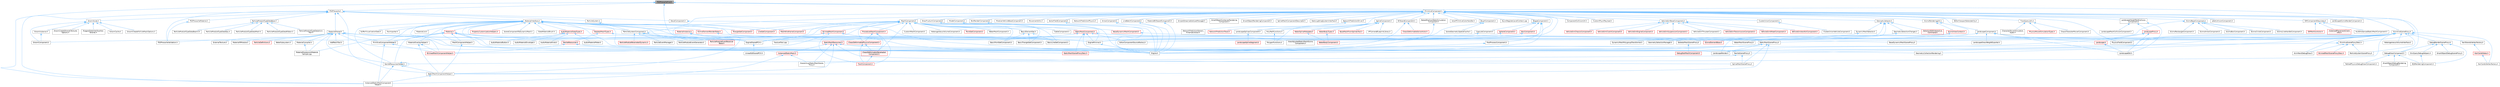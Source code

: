 digraph "PSOPrecacheFwd.h"
{
 // INTERACTIVE_SVG=YES
 // LATEX_PDF_SIZE
  bgcolor="transparent";
  edge [fontname=Helvetica,fontsize=10,labelfontname=Helvetica,labelfontsize=10];
  node [fontname=Helvetica,fontsize=10,shape=box,height=0.2,width=0.4];
  Node1 [id="Node000001",label="PSOPrecacheFwd.h",height=0.2,width=0.4,color="gray40", fillcolor="grey60", style="filled", fontcolor="black",tooltip=" "];
  Node1 -> Node2 [id="edge1_Node000001_Node000002",dir="back",color="steelblue1",style="solid",tooltip=" "];
  Node2 [id="Node000002",label="InstancedStaticMeshComponent\lHelper.h",height=0.2,width=0.4,color="grey40", fillcolor="white", style="filled",URL="$dc/dc7/InstancedStaticMeshComponentHelper_8h.html",tooltip=" "];
  Node1 -> Node3 [id="edge2_Node000001_Node000003",dir="back",color="steelblue1",style="solid",tooltip=" "];
  Node3 [id="Node000003",label="PSOPrecache.h",height=0.2,width=0.4,color="grey40", fillcolor="white", style="filled",URL="$d5/d11/PSOPrecache_8h.html",tooltip=" "];
  Node3 -> Node4 [id="edge3_Node000003_Node000004",dir="back",color="steelblue1",style="solid",tooltip=" "];
  Node4 [id="Node000004",label="DecalComponent.h",height=0.2,width=0.4,color="grey40", fillcolor="white", style="filled",URL="$dc/d4d/DecalComponent_8h.html",tooltip=" "];
  Node4 -> Node5 [id="edge4_Node000004_Node000005",dir="back",color="steelblue1",style="solid",tooltip=" "];
  Node5 [id="Node000005",label="Engine.h",height=0.2,width=0.4,color="grey40", fillcolor="white", style="filled",URL="$d1/d34/Public_2Engine_8h.html",tooltip=" "];
  Node3 -> Node6 [id="edge5_Node000003_Node000006",dir="back",color="steelblue1",style="solid",tooltip=" "];
  Node6 [id="Node000006",label="GroomAsset.h",height=0.2,width=0.4,color="grey40", fillcolor="white", style="filled",URL="$d8/df1/GroomAsset_8h.html",tooltip=" "];
  Node6 -> Node7 [id="edge6_Node000006_Node000007",dir="back",color="steelblue1",style="solid",tooltip=" "];
  Node7 [id="Node000007",label="GroomCache.h",height=0.2,width=0.4,color="grey40", fillcolor="white", style="filled",URL="$d7/d6e/GroomCache_8h.html",tooltip=" "];
  Node6 -> Node8 [id="edge7_Node000006_Node000008",dir="back",color="steelblue1",style="solid",tooltip=" "];
  Node8 [id="Node000008",label="GroomComponent.h",height=0.2,width=0.4,color="grey40", fillcolor="white", style="filled",URL="$de/d2e/GroomComponent_8h.html",tooltip=" "];
  Node6 -> Node9 [id="edge8_Node000006_Node000009",dir="back",color="steelblue1",style="solid",tooltip=" "];
  Node9 [id="Node000009",label="GroomCreateFollicleMaskOptions.h",height=0.2,width=0.4,color="grey40", fillcolor="white", style="filled",URL="$d7/d8b/GroomCreateFollicleMaskOptions_8h.html",tooltip=" "];
  Node6 -> Node10 [id="edge9_Node000006_Node000010",dir="back",color="steelblue1",style="solid",tooltip=" "];
  Node10 [id="Node000010",label="GroomCreateStrandsTextures\lOptions.h",height=0.2,width=0.4,color="grey40", fillcolor="white", style="filled",URL="$da/dfc/GroomCreateStrandsTexturesOptions_8h.html",tooltip=" "];
  Node6 -> Node11 [id="edge10_Node000006_Node000011",dir="back",color="steelblue1",style="solid",tooltip=" "];
  Node11 [id="Node000011",label="GroomInstance.h",height=0.2,width=0.4,color="grey40", fillcolor="white", style="filled",URL="$dd/d47/GroomInstance_8h.html",tooltip=" "];
  Node11 -> Node8 [id="edge11_Node000011_Node000008",dir="back",color="steelblue1",style="solid",tooltip=" "];
  Node6 -> Node12 [id="edge12_Node000006_Node000012",dir="back",color="steelblue1",style="solid",tooltip=" "];
  Node12 [id="Node000012",label="NiagaraDataInterfaceHair\lStrands.h",height=0.2,width=0.4,color="grey40", fillcolor="white", style="filled",URL="$da/dd2/NiagaraDataInterfaceHairStrands_8h.html",tooltip=" "];
  Node3 -> Node2 [id="edge13_Node000003_Node000002",dir="back",color="steelblue1",style="solid",tooltip=" "];
  Node3 -> Node13 [id="edge14_Node000003_Node000013",dir="back",color="steelblue1",style="solid",tooltip=" "];
  Node13 [id="Node000013",label="MaterialInterface.h",height=0.2,width=0.4,color="grey40", fillcolor="white", style="filled",URL="$de/daa/MaterialInterface_8h.html",tooltip=" "];
  Node13 -> Node14 [id="edge15_Node000013_Node000014",dir="back",color="steelblue1",style="solid",tooltip=" "];
  Node14 [id="Node000014",label="AudioMaterialSlateTypes.h",height=0.2,width=0.4,color="red", fillcolor="#FFF0F0", style="filled",URL="$d3/d2d/AudioMaterialSlateTypes_8h.html",tooltip=" "];
  Node14 -> Node15 [id="edge16_Node000014_Node000015",dir="back",color="steelblue1",style="solid",tooltip=" "];
  Node15 [id="Node000015",label="AudioMaterialButton.h",height=0.2,width=0.4,color="grey40", fillcolor="white", style="filled",URL="$de/dca/AudioMaterialButton_8h.html",tooltip=" "];
  Node14 -> Node16 [id="edge17_Node000014_Node000016",dir="back",color="steelblue1",style="solid",tooltip=" "];
  Node16 [id="Node000016",label="AudioMaterialEnvelope.h",height=0.2,width=0.4,color="grey40", fillcolor="white", style="filled",URL="$d8/d42/AudioMaterialEnvelope_8h.html",tooltip=" "];
  Node14 -> Node17 [id="edge18_Node000014_Node000017",dir="back",color="steelblue1",style="solid",tooltip=" "];
  Node17 [id="Node000017",label="AudioMaterialKnob.h",height=0.2,width=0.4,color="grey40", fillcolor="white", style="filled",URL="$d1/d59/AudioMaterialKnob_8h.html",tooltip=" "];
  Node14 -> Node18 [id="edge19_Node000014_Node000018",dir="back",color="steelblue1",style="solid",tooltip=" "];
  Node18 [id="Node000018",label="AudioMaterialMeter.h",height=0.2,width=0.4,color="grey40", fillcolor="white", style="filled",URL="$d7/dc3/AudioMaterialMeter_8h.html",tooltip=" "];
  Node13 -> Node28 [id="edge20_Node000013_Node000028",dir="back",color="steelblue1",style="solid",tooltip=" "];
  Node28 [id="Node000028",label="BufferVisualizationData.h",height=0.2,width=0.4,color="grey40", fillcolor="white", style="filled",URL="$df/df1/BufferVisualizationData_8h.html",tooltip=" "];
  Node13 -> Node5 [id="edge21_Node000013_Node000005",dir="back",color="steelblue1",style="solid",tooltip=" "];
  Node13 -> Node29 [id="edge22_Node000013_Node000029",dir="back",color="steelblue1",style="solid",tooltip=" "];
  Node29 [id="Node000029",label="EngineSharedPCH.h",height=0.2,width=0.4,color="grey40", fillcolor="white", style="filled",URL="$dc/dbb/EngineSharedPCH_8h.html",tooltip=" "];
  Node29 -> Node30 [id="edge23_Node000029_Node000030",dir="back",color="steelblue1",style="solid",tooltip=" "];
  Node30 [id="Node000030",label="UnrealEdSharedPCH.h",height=0.2,width=0.4,color="grey40", fillcolor="white", style="filled",URL="$d1/de6/UnrealEdSharedPCH_8h.html",tooltip=" "];
  Node13 -> Node31 [id="edge24_Node000013_Node000031",dir="back",color="steelblue1",style="solid",tooltip=" "];
  Node31 [id="Node000031",label="FbxImporter.h",height=0.2,width=0.4,color="grey40", fillcolor="white", style="filled",URL="$d4/dfb/FbxImporter_8h.html",tooltip=" "];
  Node13 -> Node32 [id="edge25_Node000013_Node000032",dir="back",color="steelblue1",style="solid",tooltip=" "];
  Node32 [id="Node000032",label="FractureTool.cpp",height=0.2,width=0.4,color="grey40", fillcolor="white", style="filled",URL="$dc/d9a/FractureTool_8cpp.html",tooltip=" "];
  Node13 -> Node33 [id="edge26_Node000013_Node000033",dir="back",color="steelblue1",style="solid",tooltip=" "];
  Node33 [id="Node000033",label="GizmoElementRenderState.h",height=0.2,width=0.4,color="red", fillcolor="#FFF0F0", style="filled",URL="$dd/def/GizmoElementRenderState_8h.html",tooltip=" "];
  Node33 -> Node34 [id="edge27_Node000033_Node000034",dir="back",color="steelblue1",style="solid",tooltip=" "];
  Node34 [id="Node000034",label="GizmoElementBase.h",height=0.2,width=0.4,color="red", fillcolor="#FFF0F0", style="filled",URL="$d5/d19/GizmoElementBase_8h.html",tooltip=" "];
  Node13 -> Node50 [id="edge28_Node000013_Node000050",dir="back",color="steelblue1",style="solid",tooltip=" "];
  Node50 [id="Node000050",label="LandscapeRender.h",height=0.2,width=0.4,color="grey40", fillcolor="white", style="filled",URL="$df/d67/LandscapeRender_8h.html",tooltip=" "];
  Node13 -> Node51 [id="edge29_Node000013_Node000051",dir="back",color="steelblue1",style="solid",tooltip=" "];
  Node51 [id="Node000051",label="LineSetComponent.h",height=0.2,width=0.4,color="red", fillcolor="#FFF0F0", style="filled",URL="$d7/d6b/LineSetComponent_8h.html",tooltip=" "];
  Node13 -> Node65 [id="edge30_Node000013_Node000065",dir="back",color="steelblue1",style="solid",tooltip=" "];
  Node65 [id="Node000065",label="Material.h",height=0.2,width=0.4,color="red", fillcolor="#FFF0F0", style="filled",URL="$df/d12/Material_8h.html",tooltip=" "];
  Node65 -> Node66 [id="edge31_Node000065_Node000066",dir="back",color="steelblue1",style="solid",tooltip=" "];
  Node66 [id="Node000066",label="EngineMinimal.h",height=0.2,width=0.4,color="grey40", fillcolor="white", style="filled",URL="$d0/d2c/EngineMinimal_8h.html",tooltip=" "];
  Node66 -> Node5 [id="edge32_Node000066_Node000005",dir="back",color="steelblue1",style="solid",tooltip=" "];
  Node65 -> Node29 [id="edge33_Node000065_Node000029",dir="back",color="steelblue1",style="solid",tooltip=" "];
  Node65 -> Node67 [id="edge34_Node000065_Node000067",dir="back",color="steelblue1",style="solid",tooltip=" "];
  Node67 [id="Node000067",label="InstancedStaticMesh.h",height=0.2,width=0.4,color="red", fillcolor="#FFF0F0", style="filled",URL="$dd/d89/InstancedStaticMesh_8h.html",tooltip=" "];
  Node67 -> Node68 [id="edge35_Node000067_Node000068",dir="back",color="steelblue1",style="solid",tooltip=" "];
  Node68 [id="Node000068",label="HierarchicalStaticMeshScene\lProxy.h",height=0.2,width=0.4,color="grey40", fillcolor="white", style="filled",URL="$d3/d4d/HierarchicalStaticMeshSceneProxy_8h.html",tooltip=" "];
  Node67 -> Node2 [id="edge36_Node000067_Node000002",dir="back",color="steelblue1",style="solid",tooltip=" "];
  Node65 -> Node81 [id="edge37_Node000065_Node000081",dir="back",color="steelblue1",style="solid",tooltip=" "];
  Node81 [id="Node000081",label="MaterialExpressionMaterial\lSample.cpp",height=0.2,width=0.4,color="grey40", fillcolor="white", style="filled",URL="$d0/dbd/MaterialExpressionMaterialSample_8cpp.html",tooltip=" "];
  Node65 -> Node94 [id="edge38_Node000065_Node000094",dir="back",color="steelblue1",style="solid",tooltip=" "];
  Node94 [id="Node000094",label="MeshComponentHelper.h",height=0.2,width=0.4,color="grey40", fillcolor="white", style="filled",URL="$d3/de8/MeshComponentHelper_8h.html",tooltip=" "];
  Node94 -> Node95 [id="edge39_Node000094_Node000095",dir="back",color="steelblue1",style="solid",tooltip=" "];
  Node95 [id="Node000095",label="StaticMeshComponentHelper.h",height=0.2,width=0.4,color="grey40", fillcolor="white", style="filled",URL="$dc/dc1/StaticMeshComponentHelper_8h.html",tooltip=" "];
  Node95 -> Node2 [id="edge40_Node000095_Node000002",dir="back",color="steelblue1",style="solid",tooltip=" "];
  Node65 -> Node96 [id="edge41_Node000065_Node000096",dir="back",color="steelblue1",style="solid",tooltip=" "];
  Node96 [id="Node000096",label="NaniteResourcesHelper.h",height=0.2,width=0.4,color="grey40", fillcolor="white", style="filled",URL="$dc/d48/NaniteResourcesHelper_8h.html",tooltip=" "];
  Node96 -> Node2 [id="edge42_Node000096_Node000002",dir="back",color="steelblue1",style="solid",tooltip=" "];
  Node96 -> Node96 [id="edge43_Node000096_Node000096",dir="back",color="steelblue1",style="solid",tooltip=" "];
  Node96 -> Node95 [id="edge44_Node000096_Node000095",dir="back",color="steelblue1",style="solid",tooltip=" "];
  Node65 -> Node98 [id="edge45_Node000065_Node000098",dir="back",color="steelblue1",style="solid",tooltip=" "];
  Node98 [id="Node000098",label="PrimitiveComponentHelper.h",height=0.2,width=0.4,color="grey40", fillcolor="white", style="filled",URL="$d1/d08/PrimitiveComponentHelper_8h.html",tooltip=" "];
  Node98 -> Node2 [id="edge46_Node000098_Node000002",dir="back",color="steelblue1",style="solid",tooltip=" "];
  Node98 -> Node99 [id="edge47_Node000098_Node000099",dir="back",color="steelblue1",style="solid",tooltip=" "];
  Node99 [id="Node000099",label="SkinnedMeshComponentHelper.h",height=0.2,width=0.4,color="red", fillcolor="#FFF0F0", style="filled",URL="$db/d81/SkinnedMeshComponentHelper_8h.html",tooltip=" "];
  Node65 -> Node101 [id="edge48_Node000065_Node000101",dir="back",color="steelblue1",style="solid",tooltip=" "];
  Node101 [id="Node000101",label="StaticMeshSceneProxyDesc.h",height=0.2,width=0.4,color="red", fillcolor="#FFF0F0", style="filled",URL="$d0/d31/StaticMeshSceneProxyDesc_8h.html",tooltip=" "];
  Node13 -> Node104 [id="edge49_Node000013_Node000104",dir="back",color="steelblue1",style="solid",tooltip=" "];
  Node104 [id="Node000104",label="MaterialInstance.h",height=0.2,width=0.4,color="red", fillcolor="#FFF0F0", style="filled",URL="$d7/d9c/MaterialInstance_8h.html",tooltip=" "];
  Node104 -> Node66 [id="edge50_Node000104_Node000066",dir="back",color="steelblue1",style="solid",tooltip=" "];
  Node104 -> Node29 [id="edge51_Node000104_Node000029",dir="back",color="steelblue1",style="solid",tooltip=" "];
  Node13 -> Node124 [id="edge52_Node000013_Node000124",dir="back",color="steelblue1",style="solid",tooltip=" "];
  Node124 [id="Node000124",label="MaterialList.h",height=0.2,width=0.4,color="grey40", fillcolor="white", style="filled",URL="$df/d0c/MaterialList_8h.html",tooltip=" "];
  Node13 -> Node125 [id="edge53_Node000013_Node000125",dir="back",color="steelblue1",style="solid",tooltip=" "];
  Node125 [id="Node000125",label="MaterialOverlayHelper.h",height=0.2,width=0.4,color="grey40", fillcolor="white", style="filled",URL="$d4/d43/MaterialOverlayHelper_8h.html",tooltip=" "];
  Node125 -> Node99 [id="edge54_Node000125_Node000099",dir="back",color="steelblue1",style="solid",tooltip=" "];
  Node125 -> Node95 [id="edge55_Node000125_Node000095",dir="back",color="steelblue1",style="solid",tooltip=" "];
  Node13 -> Node94 [id="edge56_Node000013_Node000094",dir="back",color="steelblue1",style="solid",tooltip=" "];
  Node13 -> Node126 [id="edge57_Node000013_Node000126",dir="back",color="steelblue1",style="solid",tooltip=" "];
  Node126 [id="Node000126",label="MeshWireframeComponent.h",height=0.2,width=0.4,color="red", fillcolor="#FFF0F0", style="filled",URL="$d7/d66/MeshWireframeComponent_8h.html",tooltip=" "];
  Node13 -> Node127 [id="edge58_Node000013_Node000127",dir="back",color="steelblue1",style="solid",tooltip=" "];
  Node127 [id="Node000127",label="NaniteResources.h",height=0.2,width=0.4,color="red", fillcolor="#FFF0F0", style="filled",URL="$d7/d8b/NaniteResources_8h.html",tooltip=" "];
  Node127 -> Node128 [id="edge59_Node000127_Node000128",dir="back",color="steelblue1",style="solid",tooltip=" "];
  Node128 [id="Node000128",label="NaniteSceneProxy.h",height=0.2,width=0.4,color="grey40", fillcolor="white", style="filled",URL="$de/dae/NaniteSceneProxy_8h.html",tooltip=" "];
  Node128 -> Node96 [id="edge60_Node000128_Node000096",dir="back",color="steelblue1",style="solid",tooltip=" "];
  Node128 -> Node129 [id="edge61_Node000128_Node000129",dir="back",color="steelblue1",style="solid",tooltip=" "];
  Node129 [id="Node000129",label="SplineMeshSceneProxy.h",height=0.2,width=0.4,color="grey40", fillcolor="white", style="filled",URL="$dd/dcb/SplineMeshSceneProxy_8h.html",tooltip=" "];
  Node127 -> Node99 [id="edge62_Node000127_Node000099",dir="back",color="steelblue1",style="solid",tooltip=" "];
  Node127 -> Node101 [id="edge63_Node000127_Node000101",dir="back",color="steelblue1",style="solid",tooltip=" "];
  Node13 -> Node96 [id="edge64_Node000013_Node000096",dir="back",color="steelblue1",style="solid",tooltip=" "];
  Node13 -> Node131 [id="edge65_Node000013_Node000131",dir="back",color="steelblue1",style="solid",tooltip=" "];
  Node131 [id="Node000131",label="ParticleSystemComponent.h",height=0.2,width=0.4,color="grey40", fillcolor="white", style="filled",URL="$d4/d17/ParticleSystemComponent_8h.html",tooltip=" "];
  Node131 -> Node66 [id="edge66_Node000131_Node000066",dir="back",color="steelblue1",style="solid",tooltip=" "];
  Node131 -> Node132 [id="edge67_Node000131_Node000132",dir="back",color="steelblue1",style="solid",tooltip=" "];
  Node132 [id="Node000132",label="ParticleEventManager.h",height=0.2,width=0.4,color="grey40", fillcolor="white", style="filled",URL="$dc/df9/ParticleEventManager_8h.html",tooltip=" "];
  Node131 -> Node133 [id="edge68_Node000131_Node000133",dir="back",color="steelblue1",style="solid",tooltip=" "];
  Node133 [id="Node000133",label="ParticleModuleEventGenerator.h",height=0.2,width=0.4,color="grey40", fillcolor="white", style="filled",URL="$dd/df1/ParticleModuleEventGenerator_8h.html",tooltip=" "];
  Node131 -> Node134 [id="edge69_Node000131_Node000134",dir="back",color="steelblue1",style="solid",tooltip=" "];
  Node134 [id="Node000134",label="ParticleModuleEventReceiver\lBase.h",height=0.2,width=0.4,color="red", fillcolor="#FFF0F0", style="filled",URL="$d2/d65/ParticleModuleEventReceiverBase_8h.html",tooltip=" "];
  Node131 -> Node137 [id="edge70_Node000131_Node000137",dir="back",color="steelblue1",style="solid",tooltip=" "];
  Node137 [id="Node000137",label="ParticleModuleParameterDynamic.h",height=0.2,width=0.4,color="red", fillcolor="#FFF0F0", style="filled",URL="$d3/d04/ParticleModuleParameterDynamic_8h.html",tooltip=" "];
  Node13 -> Node98 [id="edge71_Node000013_Node000098",dir="back",color="steelblue1",style="solid",tooltip=" "];
  Node13 -> Node139 [id="edge72_Node000013_Node000139",dir="back",color="steelblue1",style="solid",tooltip=" "];
  Node139 [id="Node000139",label="PropertyCustomizationHelpers.h",height=0.2,width=0.4,color="red", fillcolor="#FFF0F0", style="filled",URL="$d7/dd0/PropertyCustomizationHelpers_8h.html",tooltip=" "];
  Node13 -> Node143 [id="edge73_Node000013_Node000143",dir="back",color="steelblue1",style="solid",tooltip=" "];
  Node143 [id="Node000143",label="SceneComponentToDynamicMesh.h",height=0.2,width=0.4,color="grey40", fillcolor="white", style="filled",URL="$d2/dfd/SceneComponentToDynamicMesh_8h.html",tooltip=" "];
  Node13 -> Node144 [id="edge74_Node000013_Node000144",dir="back",color="steelblue1",style="solid",tooltip=" "];
  Node144 [id="Node000144",label="SkeletalMeshTypes.h",height=0.2,width=0.4,color="red", fillcolor="#FFF0F0", style="filled",URL="$d5/d0c/SkeletalMeshTypes_8h.html",tooltip=" "];
  Node144 -> Node127 [id="edge75_Node000144_Node000127",dir="back",color="steelblue1",style="solid",tooltip=" "];
  Node144 -> Node164 [id="edge76_Node000144_Node000164",dir="back",color="steelblue1",style="solid",tooltip=" "];
  Node164 [id="Node000164",label="SkeletalMeshSceneProxy.h",height=0.2,width=0.4,color="grey40", fillcolor="white", style="filled",URL="$de/de8/SkeletalMeshSceneProxy_8h.html",tooltip=" "];
  Node164 -> Node165 [id="edge77_Node000164_Node000165",dir="back",color="steelblue1",style="solid",tooltip=" "];
  Node165 [id="Node000165",label="DebugSkelMeshComponent.h",height=0.2,width=0.4,color="red", fillcolor="#FFF0F0", style="filled",URL="$d5/d33/DebugSkelMeshComponent_8h.html",tooltip=" "];
  Node13 -> Node99 [id="edge78_Node000013_Node000099",dir="back",color="steelblue1",style="solid",tooltip=" "];
  Node13 -> Node171 [id="edge79_Node000013_Node000171",dir="back",color="steelblue1",style="solid",tooltip=" "];
  Node171 [id="Node000171",label="SlateMaterialBrush.h",height=0.2,width=0.4,color="grey40", fillcolor="white", style="filled",URL="$d0/d58/SlateMaterialBrush_8h.html",tooltip=" "];
  Node13 -> Node172 [id="edge80_Node000013_Node000172",dir="back",color="steelblue1",style="solid",tooltip=" "];
  Node172 [id="Node000172",label="StaticMeshResources.h",height=0.2,width=0.4,color="red", fillcolor="#FFF0F0", style="filled",URL="$d0/db7/StaticMeshResources_8h.html",tooltip=" "];
  Node172 -> Node156 [id="edge81_Node000172_Node000156",dir="back",color="steelblue1",style="solid",tooltip=" "];
  Node156 [id="Node000156",label="GeometryCollectionRendering.h",height=0.2,width=0.4,color="grey40", fillcolor="white", style="filled",URL="$dc/d68/GeometryCollectionRendering_8h.html",tooltip=" "];
  Node172 -> Node68 [id="edge82_Node000172_Node000068",dir="back",color="steelblue1",style="solid",tooltip=" "];
  Node172 -> Node67 [id="edge83_Node000172_Node000067",dir="back",color="steelblue1",style="solid",tooltip=" "];
  Node172 -> Node50 [id="edge84_Node000172_Node000050",dir="back",color="steelblue1",style="solid",tooltip=" "];
  Node172 -> Node129 [id="edge85_Node000172_Node000129",dir="back",color="steelblue1",style="solid",tooltip=" "];
  Node172 -> Node95 [id="edge86_Node000172_Node000095",dir="back",color="steelblue1",style="solid",tooltip=" "];
  Node13 -> Node245 [id="edge87_Node000013_Node000245",dir="back",color="steelblue1",style="solid",tooltip=" "];
  Node245 [id="Node000245",label="TriangleSetComponent.h",height=0.2,width=0.4,color="red", fillcolor="#FFF0F0", style="filled",URL="$d0/d95/TriangleSetComponent_8h.html",tooltip=" "];
  Node13 -> Node246 [id="edge88_Node000013_Node000246",dir="back",color="steelblue1",style="solid",tooltip=" "];
  Node246 [id="Node000246",label="WaterMeshSceneProxy.h",height=0.2,width=0.4,color="grey40", fillcolor="white", style="filled",URL="$d2/d6c/WaterMeshSceneProxy_8h.html",tooltip=" "];
  Node3 -> Node247 [id="edge89_Node000003_Node000247",dir="back",color="steelblue1",style="solid",tooltip=" "];
  Node247 [id="Node000247",label="MaterialShared.h",height=0.2,width=0.4,color="grey40", fillcolor="white", style="filled",URL="$d7/d0b/MaterialShared_8h.html",tooltip=" "];
  Node247 -> Node193 [id="edge90_Node000247_Node000193",dir="back",color="steelblue1",style="solid",tooltip=" "];
  Node193 [id="Node000193",label="AddPatchTool.h",height=0.2,width=0.4,color="grey40", fillcolor="white", style="filled",URL="$d5/deb/AddPatchTool_8h.html",tooltip=" "];
  Node247 -> Node5 [id="edge91_Node000247_Node000005",dir="back",color="steelblue1",style="solid",tooltip=" "];
  Node247 -> Node66 [id="edge92_Node000247_Node000066",dir="back",color="steelblue1",style="solid",tooltip=" "];
  Node247 -> Node29 [id="edge93_Node000247_Node000029",dir="back",color="steelblue1",style="solid",tooltip=" "];
  Node247 -> Node248 [id="edge94_Node000247_Node000248",dir="back",color="steelblue1",style="solid",tooltip=" "];
  Node248 [id="Node000248",label="ExternalTexture.h",height=0.2,width=0.4,color="grey40", fillcolor="white", style="filled",URL="$de/d93/ExternalTexture_8h.html",tooltip=" "];
  Node247 -> Node67 [id="edge95_Node000247_Node000067",dir="back",color="steelblue1",style="solid",tooltip=" "];
  Node247 -> Node50 [id="edge96_Node000247_Node000050",dir="back",color="steelblue1",style="solid",tooltip=" "];
  Node247 -> Node249 [id="edge97_Node000247_Node000249",dir="back",color="steelblue1",style="solid",tooltip=" "];
  Node249 [id="Node000249",label="MaterialCompiler.h",height=0.2,width=0.4,color="grey40", fillcolor="white", style="filled",URL="$df/df8/MaterialCompiler_8h.html",tooltip=" "];
  Node249 -> Node81 [id="edge98_Node000249_Node000081",dir="back",color="steelblue1",style="solid",tooltip=" "];
  Node247 -> Node81 [id="edge99_Node000247_Node000081",dir="back",color="steelblue1",style="solid",tooltip=" "];
  Node247 -> Node250 [id="edge100_Node000247_Node000250",dir="back",color="steelblue1",style="solid",tooltip=" "];
  Node250 [id="Node000250",label="MaterialIRModule.h",height=0.2,width=0.4,color="grey40", fillcolor="white", style="filled",URL="$d4/dc2/MaterialIRModule_8h.html",tooltip=" "];
  Node247 -> Node96 [id="edge101_Node000247_Node000096",dir="back",color="steelblue1",style="solid",tooltip=" "];
  Node247 -> Node251 [id="edge102_Node000247_Node000251",dir="back",color="steelblue1",style="solid",tooltip=" "];
  Node251 [id="Node000251",label="PSOPrecacheValidation.h",height=0.2,width=0.4,color="grey40", fillcolor="white", style="filled",URL="$d0/d55/PSOPrecacheValidation_8h.html",tooltip=" "];
  Node247 -> Node252 [id="edge103_Node000247_Node000252",dir="back",color="steelblue1",style="solid",tooltip=" "];
  Node252 [id="Node000252",label="ParticleDefinitions.h",height=0.2,width=0.4,color="red", fillcolor="#FFF0F0", style="filled",URL="$db/dde/ParticleDefinitions_8h.html",tooltip=" "];
  Node247 -> Node98 [id="edge104_Node000247_Node000098",dir="back",color="steelblue1",style="solid",tooltip=" "];
  Node247 -> Node253 [id="edge105_Node000247_Node000253",dir="back",color="steelblue1",style="solid",tooltip=" "];
  Node253 [id="Node000253",label="WaterSubsystem.h",height=0.2,width=0.4,color="grey40", fillcolor="white", style="filled",URL="$d0/d57/WaterSubsystem_8h.html",tooltip=" "];
  Node3 -> Node254 [id="edge106_Node000003_Node000254",dir="back",color="steelblue1",style="solid",tooltip=" "];
  Node254 [id="Node000254",label="PSOPrecacheMaterial.h",height=0.2,width=0.4,color="grey40", fillcolor="white", style="filled",URL="$da/dd2/PSOPrecacheMaterial_8h.html",tooltip=" "];
  Node254 -> Node251 [id="edge107_Node000254_Node000251",dir="back",color="steelblue1",style="solid",tooltip=" "];
  Node3 -> Node251 [id="edge108_Node000003_Node000251",dir="back",color="steelblue1",style="solid",tooltip=" "];
  Node3 -> Node255 [id="edge109_Node000003_Node000255",dir="back",color="steelblue1",style="solid",tooltip=" "];
  Node255 [id="Node000255",label="ParticleModuleTypeDataBase.h",height=0.2,width=0.4,color="grey40", fillcolor="white", style="filled",URL="$d5/d7e/ParticleModuleTypeDataBase_8h.html",tooltip=" "];
  Node255 -> Node256 [id="edge110_Node000255_Node000256",dir="back",color="steelblue1",style="solid",tooltip=" "];
  Node256 [id="Node000256",label="ParticleModuleTypeDataAnim\lTrail.h",height=0.2,width=0.4,color="grey40", fillcolor="white", style="filled",URL="$df/dd0/ParticleModuleTypeDataAnimTrail_8h.html",tooltip=" "];
  Node255 -> Node257 [id="edge111_Node000255_Node000257",dir="back",color="steelblue1",style="solid",tooltip=" "];
  Node257 [id="Node000257",label="ParticleModuleTypeDataBeam2.h",height=0.2,width=0.4,color="grey40", fillcolor="white", style="filled",URL="$d9/de2/ParticleModuleTypeDataBeam2_8h.html",tooltip=" "];
  Node255 -> Node258 [id="edge112_Node000255_Node000258",dir="back",color="steelblue1",style="solid",tooltip=" "];
  Node258 [id="Node000258",label="ParticleModuleTypeDataGpu.h",height=0.2,width=0.4,color="grey40", fillcolor="white", style="filled",URL="$d7/d30/ParticleModuleTypeDataGpu_8h.html",tooltip=" "];
  Node255 -> Node259 [id="edge113_Node000255_Node000259",dir="back",color="steelblue1",style="solid",tooltip=" "];
  Node259 [id="Node000259",label="ParticleModuleTypeDataMesh.h",height=0.2,width=0.4,color="grey40", fillcolor="white", style="filled",URL="$d1/d06/ParticleModuleTypeDataMesh_8h.html",tooltip=" "];
  Node255 -> Node260 [id="edge114_Node000255_Node000260",dir="back",color="steelblue1",style="solid",tooltip=" "];
  Node260 [id="Node000260",label="ParticleModuleTypeDataRibbon.h",height=0.2,width=0.4,color="grey40", fillcolor="white", style="filled",URL="$d6/db7/ParticleModuleTypeDataRibbon_8h.html",tooltip=" "];
  Node3 -> Node261 [id="edge115_Node000003_Node000261",dir="back",color="steelblue1",style="solid",tooltip=" "];
  Node261 [id="Node000261",label="ParticleSystem.h",height=0.2,width=0.4,color="grey40", fillcolor="white", style="filled",URL="$d7/d33/ParticleSystem_8h.html",tooltip=" "];
  Node261 -> Node131 [id="edge116_Node000261_Node000131",dir="back",color="steelblue1",style="solid",tooltip=" "];
  Node3 -> Node95 [id="edge117_Node000003_Node000095",dir="back",color="steelblue1",style="solid",tooltip=" "];
  Node1 -> Node262 [id="edge118_Node000001_Node000262",dir="back",color="steelblue1",style="solid",tooltip=" "];
  Node262 [id="Node000262",label="PrimitiveComponent.h",height=0.2,width=0.4,color="grey40", fillcolor="white", style="filled",URL="$df/d9f/PrimitiveComponent_8h.html",tooltip=" "];
  Node262 -> Node263 [id="edge119_Node000262_Node000263",dir="back",color="steelblue1",style="solid",tooltip=" "];
  Node263 [id="Node000263",label="ActorPrimitiveColorHandler.h",height=0.2,width=0.4,color="grey40", fillcolor="white", style="filled",URL="$d4/d72/ActorPrimitiveColorHandler_8h.html",tooltip=" "];
  Node262 -> Node264 [id="edge120_Node000262_Node000264",dir="back",color="steelblue1",style="solid",tooltip=" "];
  Node264 [id="Node000264",label="ArrowComponent.h",height=0.2,width=0.4,color="grey40", fillcolor="white", style="filled",URL="$db/d35/ArrowComponent_8h.html",tooltip=" "];
  Node264 -> Node5 [id="edge121_Node000264_Node000005",dir="back",color="steelblue1",style="solid",tooltip=" "];
  Node262 -> Node265 [id="edge122_Node000262_Node000265",dir="back",color="steelblue1",style="solid",tooltip=" "];
  Node265 [id="Node000265",label="AsyncRegisterLevelContext.cpp",height=0.2,width=0.4,color="grey40", fillcolor="white", style="filled",URL="$da/df8/AsyncRegisterLevelContext_8cpp.html",tooltip=" "];
  Node262 -> Node266 [id="edge123_Node000262_Node000266",dir="back",color="steelblue1",style="solid",tooltip=" "];
  Node266 [id="Node000266",label="BakedShallowWaterSimulation\lComponent.h",height=0.2,width=0.4,color="grey40", fillcolor="white", style="filled",URL="$d4/dbc/BakedShallowWaterSimulationComponent_8h.html",tooltip=" "];
  Node266 -> Node267 [id="edge124_Node000266_Node000267",dir="back",color="steelblue1",style="solid",tooltip=" "];
  Node267 [id="Node000267",label="WaterBodyComponent.h",height=0.2,width=0.4,color="red", fillcolor="#FFF0F0", style="filled",URL="$db/d59/WaterBodyComponent_8h.html",tooltip=" "];
  Node262 -> Node279 [id="edge125_Node000262_Node000279",dir="back",color="steelblue1",style="solid",tooltip=" "];
  Node279 [id="Node000279",label="BillboardComponent.h",height=0.2,width=0.4,color="grey40", fillcolor="white", style="filled",URL="$db/d72/BillboardComponent_8h.html",tooltip=" "];
  Node279 -> Node280 [id="edge126_Node000279_Node000280",dir="back",color="steelblue1",style="solid",tooltip=" "];
  Node280 [id="Node000280",label="ChaosDeformableSolverActor.h",height=0.2,width=0.4,color="red", fillcolor="#FFF0F0", style="filled",URL="$d2/de9/ChaosDeformableSolverActor_8h.html",tooltip=" "];
  Node279 -> Node5 [id="edge127_Node000279_Node000005",dir="back",color="steelblue1",style="solid",tooltip=" "];
  Node262 -> Node284 [id="edge128_Node000262_Node000284",dir="back",color="steelblue1",style="solid",tooltip=" "];
  Node284 [id="Node000284",label="BrushComponent.h",height=0.2,width=0.4,color="grey40", fillcolor="white", style="filled",URL="$d0/d9c/BrushComponent_8h.html",tooltip=" "];
  Node284 -> Node5 [id="edge129_Node000284_Node000005",dir="back",color="steelblue1",style="solid",tooltip=" "];
  Node284 -> Node232 [id="edge130_Node000284_Node000232",dir="back",color="steelblue1",style="solid",tooltip=" "];
  Node232 [id="Node000232",label="SceneGeometrySpatialCache.h",height=0.2,width=0.4,color="grey40", fillcolor="white", style="filled",URL="$d6/d6f/SceneGeometrySpatialCache_8h.html",tooltip=" "];
  Node262 -> Node285 [id="edge131_Node000262_Node000285",dir="back",color="steelblue1",style="solid",tooltip=" "];
  Node285 [id="Node000285",label="ClusterUnionComponent.h",height=0.2,width=0.4,color="grey40", fillcolor="white", style="filled",URL="$d0/d16/ClusterUnionComponent_8h.html",tooltip=" "];
  Node285 -> Node286 [id="edge132_Node000285_Node000286",dir="back",color="steelblue1",style="solid",tooltip=" "];
  Node286 [id="Node000286",label="ClusterUnionVehicleComponent.h",height=0.2,width=0.4,color="grey40", fillcolor="white", style="filled",URL="$dd/deb/ClusterUnionVehicleComponent_8h.html",tooltip=" "];
  Node262 -> Node287 [id="edge133_Node000262_Node000287",dir="back",color="steelblue1",style="solid",tooltip=" "];
  Node287 [id="Node000287",label="ComponentCollisionUtil.h",height=0.2,width=0.4,color="grey40", fillcolor="white", style="filled",URL="$d9/d1c/ComponentCollisionUtil_8h.html",tooltip=" "];
  Node262 -> Node288 [id="edge134_Node000262_Node000288",dir="back",color="steelblue1",style="solid",tooltip=" "];
  Node288 [id="Node000288",label="CustomPhysXPayload.h",height=0.2,width=0.4,color="grey40", fillcolor="white", style="filled",URL="$d3/d90/CustomPhysXPayload_8h.html",tooltip=" "];
  Node262 -> Node289 [id="edge135_Node000262_Node000289",dir="back",color="steelblue1",style="solid",tooltip=" "];
  Node289 [id="Node000289",label="DebugDrawComponent.h",height=0.2,width=0.4,color="grey40", fillcolor="white", style="filled",URL="$d9/dae/DebugDrawComponent_8h.html",tooltip=" "];
  Node289 -> Node290 [id="edge136_Node000289_Node000290",dir="back",color="steelblue1",style="solid",tooltip=" "];
  Node290 [id="Node000290",label="EQSRenderingComponent.h",height=0.2,width=0.4,color="grey40", fillcolor="white", style="filled",URL="$df/d63/EQSRenderingComponent_8h.html",tooltip=" "];
  Node289 -> Node291 [id="edge137_Node000289_Node000291",dir="back",color="steelblue1",style="solid",tooltip=" "];
  Node291 [id="Node000291",label="PathedPhysicsDebugDrawComponent.h",height=0.2,width=0.4,color="grey40", fillcolor="white", style="filled",URL="$d9/dd8/PathedPhysicsDebugDrawComponent_8h.html",tooltip=" "];
  Node289 -> Node292 [id="edge138_Node000289_Node000292",dir="back",color="steelblue1",style="solid",tooltip=" "];
  Node292 [id="Node000292",label="SmartObjectDebugRendering\lComponent.h",height=0.2,width=0.4,color="grey40", fillcolor="white", style="filled",URL="$d2/db9/SmartObjectDebugRenderingComponent_8h.html",tooltip=" "];
  Node262 -> Node293 [id="edge139_Node000262_Node000293",dir="back",color="steelblue1",style="solid",tooltip=" "];
  Node293 [id="Node000293",label="DrawFrustumComponent.h",height=0.2,width=0.4,color="grey40", fillcolor="white", style="filled",URL="$db/d24/DrawFrustumComponent_8h.html",tooltip=" "];
  Node293 -> Node5 [id="edge140_Node000293_Node000005",dir="back",color="steelblue1",style="solid",tooltip=" "];
  Node262 -> Node294 [id="edge141_Node000262_Node000294",dir="back",color="steelblue1",style="solid",tooltip=" "];
  Node294 [id="Node000294",label="EditorComponentSourceFactory.h",height=0.2,width=0.4,color="grey40", fillcolor="white", style="filled",URL="$d4/d35/EditorComponentSourceFactory_8h.html",tooltip=" "];
  Node262 -> Node295 [id="edge142_Node000262_Node000295",dir="back",color="steelblue1",style="solid",tooltip=" "];
  Node295 [id="Node000295",label="EditorViewportSelectability.h",height=0.2,width=0.4,color="grey40", fillcolor="white", style="filled",URL="$d0/da6/EditorViewportSelectability_8h.html",tooltip=" "];
  Node262 -> Node66 [id="edge143_Node000262_Node000066",dir="back",color="steelblue1",style="solid",tooltip=" "];
  Node262 -> Node29 [id="edge144_Node000262_Node000029",dir="back",color="steelblue1",style="solid",tooltip=" "];
  Node262 -> Node296 [id="edge145_Node000262_Node000296",dir="back",color="steelblue1",style="solid",tooltip=" "];
  Node296 [id="Node000296",label="FloorQueryUtils.h",height=0.2,width=0.4,color="grey40", fillcolor="white", style="filled",URL="$df/d2a/FloorQueryUtils_8h.html",tooltip=" "];
  Node296 -> Node297 [id="edge146_Node000296_Node000297",dir="back",color="steelblue1",style="solid",tooltip=" "];
  Node297 [id="Node000297",label="ChaosCharacterMoverComponent.h",height=0.2,width=0.4,color="grey40", fillcolor="white", style="filled",URL="$d5/dd2/ChaosCharacterMoverComponent_8h.html",tooltip=" "];
  Node296 -> Node298 [id="edge147_Node000296_Node000298",dir="back",color="steelblue1",style="solid",tooltip=" "];
  Node298 [id="Node000298",label="CharacterMoverSimulation\lTypes.h",height=0.2,width=0.4,color="grey40", fillcolor="white", style="filled",URL="$df/dcc/CharacterMoverSimulationTypes_8h.html",tooltip=" "];
  Node296 -> Node299 [id="edge148_Node000296_Node000299",dir="back",color="steelblue1",style="solid",tooltip=" "];
  Node299 [id="Node000299",label="PhysicsMoverSimulationTypes.h",height=0.2,width=0.4,color="red", fillcolor="#FFF0F0", style="filled",URL="$d1/d2f/PhysicsMoverSimulationTypes_8h.html",tooltip=" "];
  Node262 -> Node309 [id="edge149_Node000262_Node000309",dir="back",color="steelblue1",style="solid",tooltip=" "];
  Node309 [id="Node000309",label="GeometrySelector.h",height=0.2,width=0.4,color="grey40", fillcolor="white", style="filled",URL="$d5/d67/GeometrySelector_8h.html",tooltip=" "];
  Node309 -> Node186 [id="edge150_Node000309_Node000186",dir="back",color="steelblue1",style="solid",tooltip=" "];
  Node186 [id="Node000186",label="DynamicMeshPolygroupTransformer.h",height=0.2,width=0.4,color="grey40", fillcolor="white", style="filled",URL="$dc/db2/DynamicMeshPolygroupTransformer_8h.html",tooltip=" "];
  Node309 -> Node185 [id="edge151_Node000309_Node000185",dir="back",color="steelblue1",style="solid",tooltip=" "];
  Node185 [id="Node000185",label="DynamicMeshSelector.h",height=0.2,width=0.4,color="grey40", fillcolor="white", style="filled",URL="$dc/d01/DynamicMeshSelector_8h.html",tooltip=" "];
  Node185 -> Node186 [id="edge152_Node000185_Node000186",dir="back",color="steelblue1",style="solid",tooltip=" "];
  Node309 -> Node310 [id="edge153_Node000309_Node000310",dir="back",color="steelblue1",style="solid",tooltip=" "];
  Node310 [id="Node000310",label="GeometrySelectionChanges.h",height=0.2,width=0.4,color="grey40", fillcolor="white", style="filled",URL="$d2/d21/GeometrySelectionChanges_8h.html",tooltip=" "];
  Node310 -> Node311 [id="edge154_Node000310_Node000311",dir="back",color="steelblue1",style="solid",tooltip=" "];
  Node311 [id="Node000311",label="GeometrySelectionManager.h",height=0.2,width=0.4,color="grey40", fillcolor="white", style="filled",URL="$d9/d43/GeometrySelectionManager_8h.html",tooltip=" "];
  Node309 -> Node311 [id="edge155_Node000309_Node000311",dir="back",color="steelblue1",style="solid",tooltip=" "];
  Node309 -> Node312 [id="edge156_Node000309_Node000312",dir="back",color="steelblue1",style="solid",tooltip=" "];
  Node312 [id="Node000312",label="SelectionEditInteractive\lCommand.h",height=0.2,width=0.4,color="red", fillcolor="#FFF0F0", style="filled",URL="$d8/db5/SelectionEditInteractiveCommand_8h.html",tooltip=" "];
  Node262 -> Node317 [id="edge157_Node000262_Node000317",dir="back",color="steelblue1",style="solid",tooltip=" "];
  Node317 [id="Node000317",label="GizmoBaseComponent.h",height=0.2,width=0.4,color="grey40", fillcolor="white", style="filled",URL="$db/dfd/GizmoBaseComponent_8h.html",tooltip=" "];
  Node317 -> Node318 [id="edge158_Node000317_Node000318",dir="back",color="steelblue1",style="solid",tooltip=" "];
  Node318 [id="Node000318",label="GizmoArrowComponent.h",height=0.2,width=0.4,color="grey40", fillcolor="white", style="filled",URL="$d9/df9/GizmoArrowComponent_8h.html",tooltip=" "];
  Node317 -> Node319 [id="edge159_Node000317_Node000319",dir="back",color="steelblue1",style="solid",tooltip=" "];
  Node319 [id="Node000319",label="GizmoBoxComponent.h",height=0.2,width=0.4,color="grey40", fillcolor="white", style="filled",URL="$d4/d84/GizmoBoxComponent_8h.html",tooltip=" "];
  Node317 -> Node320 [id="edge160_Node000317_Node000320",dir="back",color="steelblue1",style="solid",tooltip=" "];
  Node320 [id="Node000320",label="GizmoCircleComponent.h",height=0.2,width=0.4,color="grey40", fillcolor="white", style="filled",URL="$d3/d78/GizmoCircleComponent_8h.html",tooltip=" "];
  Node317 -> Node321 [id="edge161_Node000317_Node000321",dir="back",color="steelblue1",style="solid",tooltip=" "];
  Node321 [id="Node000321",label="GizmoLineHandleComponent.h",height=0.2,width=0.4,color="grey40", fillcolor="white", style="filled",URL="$d3/d98/GizmoLineHandleComponent_8h.html",tooltip=" "];
  Node317 -> Node322 [id="edge162_Node000317_Node000322",dir="back",color="steelblue1",style="solid",tooltip=" "];
  Node322 [id="Node000322",label="GizmoRectangleComponent.h",height=0.2,width=0.4,color="grey40", fillcolor="white", style="filled",URL="$d9/ded/GizmoRectangleComponent_8h.html",tooltip=" "];
  Node317 -> Node323 [id="edge163_Node000317_Node000323",dir="back",color="steelblue1",style="solid",tooltip=" "];
  Node323 [id="Node000323",label="ViewAdjustedStaticMeshGizmo\lComponent.h",height=0.2,width=0.4,color="grey40", fillcolor="white", style="filled",URL="$d3/d99/ViewAdjustedStaticMeshGizmoComponent_8h.html",tooltip=" "];
  Node262 -> Node324 [id="edge164_Node000262_Node000324",dir="back",color="steelblue1",style="solid",tooltip=" "];
  Node324 [id="Node000324",label="GizmoRenderingUtil.h",height=0.2,width=0.4,color="grey40", fillcolor="white", style="filled",URL="$d0/d40/GizmoRenderingUtil_8h.html",tooltip=" "];
  Node324 -> Node34 [id="edge165_Node000324_Node000034",dir="back",color="steelblue1",style="solid",tooltip=" "];
  Node324 -> Node325 [id="edge166_Node000324_Node000325",dir="back",color="steelblue1",style="solid",tooltip=" "];
  Node325 [id="Node000325",label="GizmoViewContext.h",height=0.2,width=0.4,color="red", fillcolor="#FFF0F0", style="filled",URL="$dd/d1a/GizmoViewContext_8h.html",tooltip=" "];
  Node325 -> Node34 [id="edge167_Node000325_Node000034",dir="back",color="steelblue1",style="solid",tooltip=" "];
  Node262 -> Node327 [id="edge168_Node000262_Node000327",dir="back",color="steelblue1",style="solid",tooltip=" "];
  Node327 [id="Node000327",label="ISMComponentDescriptor.h",height=0.2,width=0.4,color="grey40", fillcolor="white", style="filled",URL="$dd/d82/ISMComponentDescriptor_8h.html",tooltip=" "];
  Node327 -> Node236 [id="edge169_Node000327_Node000236",dir="back",color="steelblue1",style="solid",tooltip=" "];
  Node236 [id="Node000236",label="HLODInstancedStaticMeshComponent.h",height=0.2,width=0.4,color="grey40", fillcolor="white", style="filled",URL="$dd/d88/HLODInstancedStaticMeshComponent_8h.html",tooltip=" "];
  Node327 -> Node328 [id="edge170_Node000327_Node000328",dir="back",color="steelblue1",style="solid",tooltip=" "];
  Node328 [id="Node000328",label="ISMPartitionActor.h",height=0.2,width=0.4,color="red", fillcolor="#FFF0F0", style="filled",URL="$d8/dac/ISMPartitionActor_8h.html",tooltip=" "];
  Node327 -> Node330 [id="edge171_Node000327_Node000330",dir="back",color="steelblue1",style="solid",tooltip=" "];
  Node330 [id="Node000330",label="InstancedPlacementClient\lInfo.h",height=0.2,width=0.4,color="red", fillcolor="#FFF0F0", style="filled",URL="$d0/d12/InstancedPlacementClientInfo_8h.html",tooltip=" "];
  Node262 -> Node332 [id="edge172_Node000262_Node000332",dir="back",color="steelblue1",style="solid",tooltip=" "];
  Node332 [id="Node000332",label="LakeCollisionComponent.h",height=0.2,width=0.4,color="grey40", fillcolor="white", style="filled",URL="$d6/d05/LakeCollisionComponent_8h.html",tooltip=" "];
  Node262 -> Node333 [id="edge173_Node000262_Node000333",dir="back",color="steelblue1",style="solid",tooltip=" "];
  Node333 [id="Node000333",label="LandscapeComponent.h",height=0.2,width=0.4,color="grey40", fillcolor="white", style="filled",URL="$d4/dba/LandscapeComponent_8h.html",tooltip=" "];
  Node333 -> Node75 [id="edge174_Node000333_Node000075",dir="back",color="steelblue1",style="solid",tooltip=" "];
  Node75 [id="Node000075",label="Landscape.h",height=0.2,width=0.4,color="red", fillcolor="#FFF0F0", style="filled",URL="$d5/dd6/Landscape_8h.html",tooltip=" "];
  Node75 -> Node76 [id="edge175_Node000075_Node000076",dir="back",color="steelblue1",style="solid",tooltip=" "];
  Node76 [id="Node000076",label="LandscapeEdit.h",height=0.2,width=0.4,color="grey40", fillcolor="white", style="filled",URL="$df/d61/LandscapeEdit_8h.html",tooltip=" "];
  Node333 -> Node76 [id="edge176_Node000333_Node000076",dir="back",color="steelblue1",style="solid",tooltip=" "];
  Node333 -> Node334 [id="edge177_Node000333_Node000334",dir="back",color="steelblue1",style="solid",tooltip=" "];
  Node334 [id="Node000334",label="LandscapeGrassWeightExporter.h",height=0.2,width=0.4,color="grey40", fillcolor="white", style="filled",URL="$de/d64/LandscapeGrassWeightExporter_8h.html",tooltip=" "];
  Node333 -> Node50 [id="edge178_Node000333_Node000050",dir="back",color="steelblue1",style="solid",tooltip=" "];
  Node262 -> Node335 [id="edge179_Node000262_Node000335",dir="back",color="steelblue1",style="solid",tooltip=" "];
  Node335 [id="Node000335",label="LandscapeGizmoRenderComponent.h",height=0.2,width=0.4,color="grey40", fillcolor="white", style="filled",URL="$d0/d84/LandscapeGizmoRenderComponent_8h.html",tooltip=" "];
  Node262 -> Node336 [id="edge180_Node000262_Node000336",dir="back",color="steelblue1",style="solid",tooltip=" "];
  Node336 [id="Node000336",label="LandscapeHeightfieldCollision\lComponent.h",height=0.2,width=0.4,color="grey40", fillcolor="white", style="filled",URL="$d2/d06/LandscapeHeightfieldCollisionComponent_8h.html",tooltip=" "];
  Node336 -> Node76 [id="edge181_Node000336_Node000076",dir="back",color="steelblue1",style="solid",tooltip=" "];
  Node336 -> Node337 [id="edge182_Node000336_Node000337",dir="back",color="steelblue1",style="solid",tooltip=" "];
  Node337 [id="Node000337",label="LandscapeMeshCollisionComponent.h",height=0.2,width=0.4,color="grey40", fillcolor="white", style="filled",URL="$d0/dab/LandscapeMeshCollisionComponent_8h.html",tooltip=" "];
  Node336 -> Node338 [id="edge183_Node000336_Node000338",dir="back",color="steelblue1",style="solid",tooltip=" "];
  Node338 [id="Node000338",label="LandscapeProxy.h",height=0.2,width=0.4,color="red", fillcolor="#FFF0F0", style="filled",URL="$db/dae/LandscapeProxy_8h.html",tooltip=" "];
  Node338 -> Node75 [id="edge184_Node000338_Node000075",dir="back",color="steelblue1",style="solid",tooltip=" "];
  Node338 -> Node76 [id="edge185_Node000338_Node000076",dir="back",color="steelblue1",style="solid",tooltip=" "];
  Node338 -> Node50 [id="edge186_Node000338_Node000050",dir="back",color="steelblue1",style="solid",tooltip=" "];
  Node262 -> Node341 [id="edge187_Node000262_Node000341",dir="back",color="steelblue1",style="solid",tooltip=" "];
  Node341 [id="Node000341",label="LandscapeSplinesComponent.h",height=0.2,width=0.4,color="grey40", fillcolor="white", style="filled",URL="$d4/d7e/LandscapeSplinesComponent_8h.html",tooltip=" "];
  Node341 -> Node342 [id="edge188_Node000341_Node000342",dir="back",color="steelblue1",style="solid",tooltip=" "];
  Node342 [id="Node000342",label="LandscapeSplineSegment.h",height=0.2,width=0.4,color="red", fillcolor="#FFF0F0", style="filled",URL="$d4/d8d/LandscapeSplineSegment_8h.html",tooltip=" "];
  Node262 -> Node344 [id="edge189_Node000262_Node000344",dir="back",color="steelblue1",style="solid",tooltip=" "];
  Node344 [id="Node000344",label="LineBatchComponent.h",height=0.2,width=0.4,color="grey40", fillcolor="white", style="filled",URL="$d4/dd8/LineBatchComponent_8h.html",tooltip=" "];
  Node344 -> Node5 [id="edge190_Node000344_Node000005",dir="back",color="steelblue1",style="solid",tooltip=" "];
  Node262 -> Node345 [id="edge191_Node000262_Node000345",dir="back",color="steelblue1",style="solid",tooltip=" "];
  Node345 [id="Node000345",label="MaterialBillboardComponent.h",height=0.2,width=0.4,color="grey40", fillcolor="white", style="filled",URL="$d0/d98/MaterialBillboardComponent_8h.html",tooltip=" "];
  Node345 -> Node5 [id="edge192_Node000345_Node000005",dir="back",color="steelblue1",style="solid",tooltip=" "];
  Node262 -> Node346 [id="edge193_Node000262_Node000346",dir="back",color="steelblue1",style="solid",tooltip=" "];
  Node346 [id="Node000346",label="MeshComponent.h",height=0.2,width=0.4,color="grey40", fillcolor="white", style="filled",URL="$dd/d57/MeshComponent_8h.html",tooltip=" "];
  Node346 -> Node347 [id="edge194_Node000346_Node000347",dir="back",color="steelblue1",style="solid",tooltip=" "];
  Node347 [id="Node000347",label="BaseDynamicMeshComponent.h",height=0.2,width=0.4,color="red", fillcolor="#FFF0F0", style="filled",URL="$d3/df4/BaseDynamicMeshComponent_8h.html",tooltip=" "];
  Node347 -> Node176 [id="edge195_Node000347_Node000176",dir="back",color="steelblue1",style="solid",tooltip=" "];
  Node176 [id="Node000176",label="BaseDynamicMeshSceneProxy.h",height=0.2,width=0.4,color="grey40", fillcolor="white", style="filled",URL="$d2/dee/BaseDynamicMeshSceneProxy_8h.html",tooltip=" "];
  Node346 -> Node365 [id="edge196_Node000346_Node000365",dir="back",color="steelblue1",style="solid",tooltip=" "];
  Node365 [id="Node000365",label="BasicElementSet.h",height=0.2,width=0.4,color="grey40", fillcolor="white", style="filled",URL="$de/d31/BasicElementSet_8h.html",tooltip=" "];
  Node365 -> Node366 [id="edge197_Node000365_Node000366",dir="back",color="steelblue1",style="solid",tooltip=" "];
  Node366 [id="Node000366",label="BasicLineSetComponent.h",height=0.2,width=0.4,color="grey40", fillcolor="white", style="filled",URL="$da/d78/BasicLineSetComponent_8h.html",tooltip=" "];
  Node365 -> Node367 [id="edge198_Node000365_Node000367",dir="back",color="steelblue1",style="solid",tooltip=" "];
  Node367 [id="Node000367",label="BasicPointSetComponent.h",height=0.2,width=0.4,color="grey40", fillcolor="white", style="filled",URL="$d4/d5f/BasicPointSetComponent_8h.html",tooltip=" "];
  Node365 -> Node368 [id="edge199_Node000365_Node000368",dir="back",color="steelblue1",style="solid",tooltip=" "];
  Node368 [id="Node000368",label="BasicTriangleSetComponent.h",height=0.2,width=0.4,color="grey40", fillcolor="white", style="filled",URL="$d0/d56/BasicTriangleSetComponent_8h.html",tooltip=" "];
  Node346 -> Node366 [id="edge200_Node000346_Node000366",dir="back",color="steelblue1",style="solid",tooltip=" "];
  Node346 -> Node367 [id="edge201_Node000346_Node000367",dir="back",color="steelblue1",style="solid",tooltip=" "];
  Node346 -> Node368 [id="edge202_Node000346_Node000368",dir="back",color="steelblue1",style="solid",tooltip=" "];
  Node346 -> Node369 [id="edge203_Node000346_Node000369",dir="back",color="steelblue1",style="solid",tooltip=" "];
  Node369 [id="Node000369",label="CableComponent.h",height=0.2,width=0.4,color="grey40", fillcolor="white", style="filled",URL="$d4/dd5/CableComponent_8h.html",tooltip=" "];
  Node346 -> Node370 [id="edge204_Node000346_Node000370",dir="back",color="steelblue1",style="solid",tooltip=" "];
  Node370 [id="Node000370",label="ChaosDeformablePhysicsComponent.h",height=0.2,width=0.4,color="red", fillcolor="#FFF0F0", style="filled",URL="$d3/da9/ChaosDeformablePhysicsComponent_8h.html",tooltip=" "];
  Node370 -> Node374 [id="edge205_Node000370_Node000374",dir="back",color="steelblue1",style="solid",tooltip=" "];
  Node374 [id="Node000374",label="ChaosDeformableTetrahedral\lComponent.h",height=0.2,width=0.4,color="red", fillcolor="#FFF0F0", style="filled",URL="$d3/db3/ChaosDeformableTetrahedralComponent_8h.html",tooltip=" "];
  Node374 -> Node376 [id="edge206_Node000374_Node000376",dir="back",color="steelblue1",style="solid",tooltip=" "];
  Node376 [id="Node000376",label="FleshComponent.h",height=0.2,width=0.4,color="red", fillcolor="#FFF0F0", style="filled",URL="$d0/d29/FleshComponent_8h.html",tooltip=" "];
  Node370 -> Node376 [id="edge207_Node000370_Node000376",dir="back",color="steelblue1",style="solid",tooltip=" "];
  Node346 -> Node374 [id="edge208_Node000346_Node000374",dir="back",color="steelblue1",style="solid",tooltip=" "];
  Node346 -> Node378 [id="edge209_Node000346_Node000378",dir="back",color="steelblue1",style="solid",tooltip=" "];
  Node378 [id="Node000378",label="CustomMeshComponent.h",height=0.2,width=0.4,color="grey40", fillcolor="white", style="filled",URL="$de/d34/CustomMeshComponent_8h.html",tooltip=" "];
  Node346 -> Node66 [id="edge210_Node000346_Node000066",dir="back",color="steelblue1",style="solid",tooltip=" "];
  Node346 -> Node29 [id="edge211_Node000346_Node000029",dir="back",color="steelblue1",style="solid",tooltip=" "];
  Node346 -> Node376 [id="edge212_Node000346_Node000376",dir="back",color="steelblue1",style="solid",tooltip=" "];
  Node346 -> Node8 [id="edge213_Node000346_Node000008",dir="back",color="steelblue1",style="solid",tooltip=" "];
  Node346 -> Node379 [id="edge214_Node000346_Node000379",dir="back",color="steelblue1",style="solid",tooltip=" "];
  Node379 [id="Node000379",label="HeterogeneousVolumeComponent.h",height=0.2,width=0.4,color="grey40", fillcolor="white", style="filled",URL="$d6/daf/HeterogeneousVolumeComponent_8h.html",tooltip=" "];
  Node346 -> Node51 [id="edge215_Node000346_Node000051",dir="back",color="steelblue1",style="solid",tooltip=" "];
  Node346 -> Node126 [id="edge216_Node000346_Node000126",dir="back",color="steelblue1",style="solid",tooltip=" "];
  Node346 -> Node380 [id="edge217_Node000346_Node000380",dir="back",color="steelblue1",style="solid",tooltip=" "];
  Node380 [id="Node000380",label="PointSetComponent.h",height=0.2,width=0.4,color="red", fillcolor="#FFF0F0", style="filled",URL="$d8/d54/PointSetComponent_8h.html",tooltip=" "];
  Node346 -> Node381 [id="edge218_Node000346_Node000381",dir="back",color="steelblue1",style="solid",tooltip=" "];
  Node381 [id="Node000381",label="ProceduralMeshComponent.h",height=0.2,width=0.4,color="red", fillcolor="#FFF0F0", style="filled",URL="$d5/d29/ProceduralMeshComponent_8h.html",tooltip=" "];
  Node381 -> Node370 [id="edge219_Node000381_Node000370",dir="back",color="steelblue1",style="solid",tooltip=" "];
  Node381 -> Node374 [id="edge220_Node000381_Node000374",dir="back",color="steelblue1",style="solid",tooltip=" "];
  Node381 -> Node376 [id="edge221_Node000381_Node000376",dir="back",color="steelblue1",style="solid",tooltip=" "];
  Node346 -> Node383 [id="edge222_Node000346_Node000383",dir="back",color="steelblue1",style="solid",tooltip=" "];
  Node383 [id="Node000383",label="SkinnedMeshComponent.h",height=0.2,width=0.4,color="red", fillcolor="#FFF0F0", style="filled",URL="$da/d62/SkinnedMeshComponent_8h.html",tooltip=" "];
  Node383 -> Node5 [id="edge223_Node000383_Node000005",dir="back",color="steelblue1",style="solid",tooltip=" "];
  Node383 -> Node29 [id="edge224_Node000383_Node000029",dir="back",color="steelblue1",style="solid",tooltip=" "];
  Node383 -> Node99 [id="edge225_Node000383_Node000099",dir="back",color="steelblue1",style="solid",tooltip=" "];
  Node346 -> Node451 [id="edge226_Node000346_Node000451",dir="back",color="steelblue1",style="solid",tooltip=" "];
  Node451 [id="Node000451",label="StaticMeshComponent.h",height=0.2,width=0.4,color="red", fillcolor="#FFF0F0", style="filled",URL="$da/daf/StaticMeshComponent_8h.html",tooltip=" "];
  Node451 -> Node294 [id="edge227_Node000451_Node000294",dir="back",color="steelblue1",style="solid",tooltip=" "];
  Node451 -> Node5 [id="edge228_Node000451_Node000005",dir="back",color="steelblue1",style="solid",tooltip=" "];
  Node451 -> Node66 [id="edge229_Node000451_Node000066",dir="back",color="steelblue1",style="solid",tooltip=" "];
  Node451 -> Node29 [id="edge230_Node000451_Node000029",dir="back",color="steelblue1",style="solid",tooltip=" "];
  Node451 -> Node32 [id="edge231_Node000451_Node000032",dir="back",color="steelblue1",style="solid",tooltip=" "];
  Node451 -> Node172 [id="edge232_Node000451_Node000172",dir="back",color="steelblue1",style="solid",tooltip=" "];
  Node451 -> Node471 [id="edge233_Node000451_Node000471",dir="back",color="steelblue1",style="solid",tooltip=" "];
  Node471 [id="Node000471",label="StaticMeshSceneProxy.h",height=0.2,width=0.4,color="grey40", fillcolor="white", style="filled",URL="$d8/d6d/StaticMeshSceneProxy_8h.html",tooltip=" "];
  Node471 -> Node67 [id="edge234_Node000471_Node000067",dir="back",color="steelblue1",style="solid",tooltip=" "];
  Node471 -> Node50 [id="edge235_Node000471_Node000050",dir="back",color="steelblue1",style="solid",tooltip=" "];
  Node471 -> Node129 [id="edge236_Node000471_Node000129",dir="back",color="steelblue1",style="solid",tooltip=" "];
  Node471 -> Node95 [id="edge237_Node000471_Node000095",dir="back",color="steelblue1",style="solid",tooltip=" "];
  Node471 -> Node101 [id="edge238_Node000471_Node000101",dir="back",color="steelblue1",style="solid",tooltip=" "];
  Node451 -> Node101 [id="edge239_Node000451_Node000101",dir="back",color="steelblue1",style="solid",tooltip=" "];
  Node451 -> Node323 [id="edge240_Node000451_Node000323",dir="back",color="steelblue1",style="solid",tooltip=" "];
  Node346 -> Node245 [id="edge241_Node000346_Node000245",dir="back",color="steelblue1",style="solid",tooltip=" "];
  Node346 -> Node473 [id="edge242_Node000346_Node000473",dir="back",color="steelblue1",style="solid",tooltip=" "];
  Node473 [id="Node000473",label="WaterMeshComponent.h",height=0.2,width=0.4,color="grey40", fillcolor="white", style="filled",URL="$d0/dd9/WaterMeshComponent_8h.html",tooltip=" "];
  Node262 -> Node474 [id="edge243_Node000262_Node000474",dir="back",color="steelblue1",style="solid",tooltip=" "];
  Node474 [id="Node000474",label="ModelComponent.h",height=0.2,width=0.4,color="grey40", fillcolor="white", style="filled",URL="$d9/d34/ModelComponent_8h.html",tooltip=" "];
  Node474 -> Node5 [id="edge244_Node000474_Node000005",dir="back",color="steelblue1",style="solid",tooltip=" "];
  Node262 -> Node475 [id="edge245_Node000262_Node000475",dir="back",color="steelblue1",style="solid",tooltip=" "];
  Node475 [id="Node000475",label="ModularVehicleBaseComponent.h",height=0.2,width=0.4,color="grey40", fillcolor="white", style="filled",URL="$d3/dc7/ModularVehicleBaseComponent_8h.html",tooltip=" "];
  Node262 -> Node476 [id="edge246_Node000262_Node000476",dir="back",color="steelblue1",style="solid",tooltip=" "];
  Node476 [id="Node000476",label="MovementUtils.h",height=0.2,width=0.4,color="grey40", fillcolor="white", style="filled",URL="$d0/d54/MovementUtils_8h.html",tooltip=" "];
  Node262 -> Node477 [id="edge247_Node000262_Node000477",dir="back",color="steelblue1",style="solid",tooltip=" "];
  Node477 [id="Node000477",label="NetworkPredictionDriver.h",height=0.2,width=0.4,color="grey40", fillcolor="white", style="filled",URL="$d4/db2/NetworkPredictionDriver_8h.html",tooltip=" "];
  Node477 -> Node478 [id="edge248_Node000477_Node000478",dir="back",color="steelblue1",style="solid",tooltip=" "];
  Node478 [id="Node000478",label="NetworkPredictionGeneric\lKinematicActor.h",height=0.2,width=0.4,color="grey40", fillcolor="white", style="filled",URL="$db/d93/NetworkPredictionGenericKinematicActor_8h.html",tooltip=" "];
  Node477 -> Node479 [id="edge249_Node000477_Node000479",dir="back",color="steelblue1",style="solid",tooltip=" "];
  Node479 [id="Node000479",label="NetworkPredictionTrace.h",height=0.2,width=0.4,color="red", fillcolor="#FFF0F0", style="filled",URL="$d6/d68/NetworkPredictionTrace_8h.html",tooltip=" "];
  Node262 -> Node484 [id="edge250_Node000262_Node000484",dir="back",color="steelblue1",style="solid",tooltip=" "];
  Node484 [id="Node000484",label="NetworkPredictionPhysics.h",height=0.2,width=0.4,color="grey40", fillcolor="white", style="filled",URL="$d8/dee/NetworkPredictionPhysics_8h.html",tooltip=" "];
  Node262 -> Node131 [id="edge251_Node000262_Node000131",dir="back",color="steelblue1",style="solid",tooltip=" "];
  Node262 -> Node485 [id="edge252_Node000262_Node000485",dir="back",color="steelblue1",style="solid",tooltip=" "];
  Node485 [id="Node000485",label="PhysicsFieldComponent.h",height=0.2,width=0.4,color="grey40", fillcolor="white", style="filled",URL="$dd/d76/PhysicsFieldComponent_8h.html",tooltip=" "];
  Node262 -> Node486 [id="edge253_Node000262_Node000486",dir="back",color="steelblue1",style="solid",tooltip=" "];
  Node486 [id="Node000486",label="PrimitiveSceneProxyDesc.h",height=0.2,width=0.4,color="grey40", fillcolor="white", style="filled",URL="$d8/d20/PrimitiveSceneProxyDesc_8h.html",tooltip=" "];
  Node486 -> Node487 [id="edge254_Node000486_Node000487",dir="back",color="steelblue1",style="solid",tooltip=" "];
  Node487 [id="Node000487",label="AnimNextDebugDraw.h",height=0.2,width=0.4,color="grey40", fillcolor="white", style="filled",URL="$dd/de1/AnimNextDebugDraw_8h.html",tooltip=" "];
  Node486 -> Node488 [id="edge255_Node000486_Node000488",dir="back",color="steelblue1",style="solid",tooltip=" "];
  Node488 [id="Node000488",label="ParticleSystemSceneProxy.h",height=0.2,width=0.4,color="grey40", fillcolor="white", style="filled",URL="$dd/d25/ParticleSystemSceneProxy_8h.html",tooltip=" "];
  Node486 -> Node489 [id="edge256_Node000486_Node000489",dir="back",color="steelblue1",style="solid",tooltip=" "];
  Node489 [id="Node000489",label="SkinnedMeshSceneProxyDesc.h",height=0.2,width=0.4,color="red", fillcolor="#FFF0F0", style="filled",URL="$dd/d6b/SkinnedMeshSceneProxyDesc_8h.html",tooltip=" "];
  Node486 -> Node101 [id="edge257_Node000486_Node000101",dir="back",color="steelblue1",style="solid",tooltip=" "];
  Node262 -> Node491 [id="edge258_Node000262_Node000491",dir="back",color="steelblue1",style="solid",tooltip=" "];
  Node491 [id="Node000491",label="ShapeComponent.h",height=0.2,width=0.4,color="grey40", fillcolor="white", style="filled",URL="$d4/d4b/ShapeComponent_8h.html",tooltip=" "];
  Node491 -> Node492 [id="edge259_Node000491_Node000492",dir="back",color="steelblue1",style="solid",tooltip=" "];
  Node492 [id="Node000492",label="BoxComponent.h",height=0.2,width=0.4,color="red", fillcolor="#FFF0F0", style="filled",URL="$d5/de1/BoxComponent_8h.html",tooltip=" "];
  Node492 -> Node66 [id="edge260_Node000492_Node000066",dir="back",color="steelblue1",style="solid",tooltip=" "];
  Node491 -> Node495 [id="edge261_Node000491_Node000495",dir="back",color="steelblue1",style="solid",tooltip=" "];
  Node495 [id="Node000495",label="CapsuleComponent.h",height=0.2,width=0.4,color="grey40", fillcolor="white", style="filled",URL="$db/def/CapsuleComponent_8h.html",tooltip=" "];
  Node495 -> Node66 [id="edge262_Node000495_Node000066",dir="back",color="steelblue1",style="solid",tooltip=" "];
  Node491 -> Node5 [id="edge263_Node000491_Node000005",dir="back",color="steelblue1",style="solid",tooltip=" "];
  Node491 -> Node496 [id="edge264_Node000491_Node000496",dir="back",color="steelblue1",style="solid",tooltip=" "];
  Node496 [id="Node000496",label="PostProcessComponent.h",height=0.2,width=0.4,color="grey40", fillcolor="white", style="filled",URL="$d7/db2/PostProcessComponent_8h.html",tooltip=" "];
  Node496 -> Node5 [id="edge265_Node000496_Node000005",dir="back",color="steelblue1",style="solid",tooltip=" "];
  Node491 -> Node497 [id="edge266_Node000491_Node000497",dir="back",color="steelblue1",style="solid",tooltip=" "];
  Node497 [id="Node000497",label="SphereComponent.h",height=0.2,width=0.4,color="red", fillcolor="#FFF0F0", style="filled",URL="$d0/da6/SphereComponent_8h.html",tooltip=" "];
  Node497 -> Node66 [id="edge267_Node000497_Node000066",dir="back",color="steelblue1",style="solid",tooltip=" "];
  Node262 -> Node499 [id="edge268_Node000262_Node000499",dir="back",color="steelblue1",style="solid",tooltip=" "];
  Node499 [id="Node000499",label="SimpleStreamableAssetManager.h",height=0.2,width=0.4,color="grey40", fillcolor="white", style="filled",URL="$df/d02/SimpleStreamableAssetManager_8h.html",tooltip=" "];
  Node262 -> Node500 [id="edge269_Node000262_Node000500",dir="back",color="steelblue1",style="solid",tooltip=" "];
  Node500 [id="Node000500",label="SmartObjectContainerRendering\lComponent.h",height=0.2,width=0.4,color="grey40", fillcolor="white", style="filled",URL="$d8/d15/SmartObjectContainerRenderingComponent_8h.html",tooltip=" "];
  Node262 -> Node501 [id="edge270_Node000262_Node000501",dir="back",color="steelblue1",style="solid",tooltip=" "];
  Node501 [id="Node000501",label="SmartObjectRenderingComponent.h",height=0.2,width=0.4,color="grey40", fillcolor="white", style="filled",URL="$da/d17/SmartObjectRenderingComponent_8h.html",tooltip=" "];
  Node262 -> Node502 [id="edge271_Node000262_Node000502",dir="back",color="steelblue1",style="solid",tooltip=" "];
  Node502 [id="Node000502",label="SplineComponent.h",height=0.2,width=0.4,color="grey40", fillcolor="white", style="filled",URL="$d3/d00/SplineComponent_8h.html",tooltip=" "];
  Node502 -> Node205 [id="edge272_Node000502_Node000205",dir="back",color="steelblue1",style="solid",tooltip=" "];
  Node205 [id="Node000205",label="BaseMeshFromSplinesTool.h",height=0.2,width=0.4,color="red", fillcolor="#FFF0F0", style="filled",URL="$da/d31/BaseMeshFromSplinesTool_8h.html",tooltip=" "];
  Node502 -> Node341 [id="edge273_Node000502_Node000341",dir="back",color="steelblue1",style="solid",tooltip=" "];
  Node502 -> Node503 [id="edge274_Node000502_Node000503",dir="back",color="steelblue1",style="solid",tooltip=" "];
  Node503 [id="Node000503",label="PolyPathFunctions.h",height=0.2,width=0.4,color="grey40", fillcolor="white", style="filled",URL="$d6/d49/PolyPathFunctions_8h.html",tooltip=" "];
  Node503 -> Node504 [id="edge275_Node000503_Node000504",dir="back",color="steelblue1",style="solid",tooltip=" "];
  Node504 [id="Node000504",label="PolygonFunctions.h",height=0.2,width=0.4,color="grey40", fillcolor="white", style="filled",URL="$de/d54/PolygonFunctions_8h.html",tooltip=" "];
  Node502 -> Node504 [id="edge276_Node000502_Node000504",dir="back",color="steelblue1",style="solid",tooltip=" "];
  Node502 -> Node505 [id="edge277_Node000502_Node000505",dir="back",color="steelblue1",style="solid",tooltip=" "];
  Node505 [id="Node000505",label="VPCameraBlueprintLibrary.h",height=0.2,width=0.4,color="grey40", fillcolor="white", style="filled",URL="$dc/dae/VPCameraBlueprintLibrary_8h.html",tooltip=" "];
  Node502 -> Node506 [id="edge278_Node000502_Node000506",dir="back",color="steelblue1",style="solid",tooltip=" "];
  Node506 [id="Node000506",label="WaterBodyTypes.h",height=0.2,width=0.4,color="red", fillcolor="#FFF0F0", style="filled",URL="$d6/d20/WaterBodyTypes_8h.html",tooltip=" "];
  Node506 -> Node267 [id="edge279_Node000506_Node000267",dir="back",color="steelblue1",style="solid",tooltip=" "];
  Node502 -> Node511 [id="edge280_Node000502_Node000511",dir="back",color="steelblue1",style="solid",tooltip=" "];
  Node511 [id="Node000511",label="WaterSplineMetadata.h",height=0.2,width=0.4,color="red", fillcolor="#FFF0F0", style="filled",URL="$d5/dd8/WaterSplineMetadata_8h.html",tooltip=" "];
  Node511 -> Node267 [id="edge281_Node000511_Node000267",dir="back",color="steelblue1",style="solid",tooltip=" "];
  Node262 -> Node513 [id="edge282_Node000262_Node000513",dir="back",color="steelblue1",style="solid",tooltip=" "];
  Node513 [id="Node000513",label="SplineMeshComponentDescriptor.h",height=0.2,width=0.4,color="grey40", fillcolor="white", style="filled",URL="$d1/d6f/SplineMeshComponentDescriptor_8h.html",tooltip=" "];
  Node262 -> Node514 [id="edge283_Node000262_Node000514",dir="back",color="steelblue1",style="solid",tooltip=" "];
  Node514 [id="Node000514",label="StaticLightingSystemInterface.h",height=0.2,width=0.4,color="grey40", fillcolor="white", style="filled",URL="$da/d21/StaticLightingSystemInterface_8h.html",tooltip=" "];
  Node262 -> Node515 [id="edge284_Node000262_Node000515",dir="back",color="steelblue1",style="solid",tooltip=" "];
  Node515 [id="Node000515",label="TextRenderComponent.h",height=0.2,width=0.4,color="grey40", fillcolor="white", style="filled",URL="$dd/d07/TextRenderComponent_8h.html",tooltip=" "];
  Node515 -> Node5 [id="edge285_Node000515_Node000005",dir="back",color="steelblue1",style="solid",tooltip=" "];
  Node262 -> Node516 [id="edge286_Node000262_Node000516",dir="back",color="steelblue1",style="solid",tooltip=" "];
  Node516 [id="Node000516",label="VectorFieldComponent.h",height=0.2,width=0.4,color="grey40", fillcolor="white", style="filled",URL="$d1/d45/VectorFieldComponent_8h.html",tooltip=" "];
  Node516 -> Node5 [id="edge287_Node000516_Node000005",dir="back",color="steelblue1",style="solid",tooltip=" "];
  Node262 -> Node517 [id="edge288_Node000262_Node000517",dir="back",color="steelblue1",style="solid",tooltip=" "];
  Node517 [id="Node000517",label="VehicleSimBaseComponent.h",height=0.2,width=0.4,color="grey40", fillcolor="white", style="filled",URL="$d3/db2/VehicleSimBaseComponent_8h.html",tooltip=" "];
  Node517 -> Node518 [id="edge289_Node000517_Node000518",dir="back",color="steelblue1",style="solid",tooltip=" "];
  Node518 [id="Node000518",label="VehicleSimAerofoilComponent.h",height=0.2,width=0.4,color="red", fillcolor="#FFF0F0", style="filled",URL="$d9/d69/VehicleSimAerofoilComponent_8h.html",tooltip=" "];
  Node517 -> Node520 [id="edge290_Node000517_Node000520",dir="back",color="steelblue1",style="solid",tooltip=" "];
  Node520 [id="Node000520",label="VehicleSimChassisComponent.h",height=0.2,width=0.4,color="red", fillcolor="#FFF0F0", style="filled",URL="$d1/d46/VehicleSimChassisComponent_8h.html",tooltip=" "];
  Node517 -> Node521 [id="edge291_Node000517_Node000521",dir="back",color="steelblue1",style="solid",tooltip=" "];
  Node521 [id="Node000521",label="VehicleSimClutchComponent.h",height=0.2,width=0.4,color="red", fillcolor="#FFF0F0", style="filled",URL="$da/d66/VehicleSimClutchComponent_8h.html",tooltip=" "];
  Node517 -> Node522 [id="edge292_Node000517_Node000522",dir="back",color="steelblue1",style="solid",tooltip=" "];
  Node522 [id="Node000522",label="VehicleSimEngineComponent.h",height=0.2,width=0.4,color="red", fillcolor="#FFF0F0", style="filled",URL="$de/d60/VehicleSimEngineComponent_8h.html",tooltip=" "];
  Node517 -> Node523 [id="edge293_Node000517_Node000523",dir="back",color="steelblue1",style="solid",tooltip=" "];
  Node523 [id="Node000523",label="VehicleSimSuspensionComponent.h",height=0.2,width=0.4,color="red", fillcolor="#FFF0F0", style="filled",URL="$d8/d4a/VehicleSimSuspensionComponent_8h.html",tooltip=" "];
  Node517 -> Node524 [id="edge294_Node000517_Node000524",dir="back",color="steelblue1",style="solid",tooltip=" "];
  Node524 [id="Node000524",label="VehicleSimThrusterComponent.h",height=0.2,width=0.4,color="grey40", fillcolor="white", style="filled",URL="$db/df8/VehicleSimThrusterComponent_8h.html",tooltip=" "];
  Node517 -> Node525 [id="edge295_Node000517_Node000525",dir="back",color="steelblue1",style="solid",tooltip=" "];
  Node525 [id="Node000525",label="VehicleSimTransmissionComponent.h",height=0.2,width=0.4,color="red", fillcolor="#FFF0F0", style="filled",URL="$d4/d85/VehicleSimTransmissionComponent_8h.html",tooltip=" "];
  Node517 -> Node526 [id="edge296_Node000517_Node000526",dir="back",color="steelblue1",style="solid",tooltip=" "];
  Node526 [id="Node000526",label="VehicleSimWheelComponent.h",height=0.2,width=0.4,color="red", fillcolor="#FFF0F0", style="filled",URL="$dc/d42/VehicleSimWheelComponent_8h.html",tooltip=" "];
  Node1 -> Node527 [id="edge297_Node000001_Node000527",dir="back",color="steelblue1",style="solid",tooltip=" "];
  Node527 [id="Node000527",label="PrimitiveSceneProxy.h",height=0.2,width=0.4,color="grey40", fillcolor="white", style="filled",URL="$dc/d1e/PrimitiveSceneProxy_8h.html",tooltip=" "];
  Node527 -> Node487 [id="edge298_Node000527_Node000487",dir="back",color="steelblue1",style="solid",tooltip=" "];
  Node527 -> Node176 [id="edge299_Node000527_Node000176",dir="back",color="steelblue1",style="solid",tooltip=" "];
  Node527 -> Node528 [id="edge300_Node000527_Node000528",dir="back",color="steelblue1",style="solid",tooltip=" "];
  Node528 [id="Node000528",label="DebugRenderSceneProxy.h",height=0.2,width=0.4,color="grey40", fillcolor="white", style="filled",URL="$dc/db2/DebugRenderSceneProxy_8h.html",tooltip=" "];
  Node528 -> Node289 [id="edge301_Node000528_Node000289",dir="back",color="steelblue1",style="solid",tooltip=" "];
  Node528 -> Node290 [id="edge302_Node000528_Node000290",dir="back",color="steelblue1",style="solid",tooltip=" "];
  Node528 -> Node529 [id="edge303_Node000528_Node000529",dir="back",color="steelblue1",style="solid",tooltip=" "];
  Node529 [id="Node000529",label="EnvQueryDebugHelpers.h",height=0.2,width=0.4,color="grey40", fillcolor="white", style="filled",URL="$de/dda/EnvQueryDebugHelpers_8h.html",tooltip=" "];
  Node529 -> Node290 [id="edge304_Node000529_Node000290",dir="back",color="steelblue1",style="solid",tooltip=" "];
  Node528 -> Node530 [id="edge305_Node000528_Node000530",dir="back",color="steelblue1",style="solid",tooltip=" "];
  Node530 [id="Node000530",label="SmartObjectDebugSceneProxy.h",height=0.2,width=0.4,color="grey40", fillcolor="white", style="filled",URL="$dd/df5/SmartObjectDebugSceneProxy_8h.html",tooltip=" "];
  Node527 -> Node5 [id="edge306_Node000527_Node000005",dir="back",color="steelblue1",style="solid",tooltip=" "];
  Node527 -> Node66 [id="edge307_Node000527_Node000066",dir="back",color="steelblue1",style="solid",tooltip=" "];
  Node527 -> Node29 [id="edge308_Node000527_Node000029",dir="back",color="steelblue1",style="solid",tooltip=" "];
  Node527 -> Node156 [id="edge309_Node000527_Node000156",dir="back",color="steelblue1",style="solid",tooltip=" "];
  Node527 -> Node531 [id="edge310_Node000527_Node000531",dir="back",color="steelblue1",style="solid",tooltip=" "];
  Node531 [id="Node000531",label="HairCardsVertexFactory.h",height=0.2,width=0.4,color="grey40", fillcolor="white", style="filled",URL="$de/d8e/HairCardsVertexFactory_8h.html",tooltip=" "];
  Node527 -> Node532 [id="edge311_Node000527_Node000532",dir="back",color="steelblue1",style="solid",tooltip=" "];
  Node532 [id="Node000532",label="HairStrandsVertexFactory.h",height=0.2,width=0.4,color="grey40", fillcolor="white", style="filled",URL="$d0/d1c/HairStrandsVertexFactory_8h.html",tooltip=" "];
  Node532 -> Node533 [id="edge312_Node000532_Node000533",dir="back",color="steelblue1",style="solid",tooltip=" "];
  Node533 [id="Node000533",label="HairCardsDatas.h",height=0.2,width=0.4,color="red", fillcolor="#FFF0F0", style="filled",URL="$da/d01/HairCardsDatas_8h.html",tooltip=" "];
  Node533 -> Node531 [id="edge313_Node000533_Node000531",dir="back",color="steelblue1",style="solid",tooltip=" "];
  Node527 -> Node536 [id="edge314_Node000527_Node000536",dir="back",color="steelblue1",style="solid",tooltip=" "];
  Node536 [id="Node000536",label="HeterogeneousVolumeInterface.h",height=0.2,width=0.4,color="grey40", fillcolor="white", style="filled",URL="$d3/de3/HeterogeneousVolumeInterface_8h.html",tooltip=" "];
  Node527 -> Node68 [id="edge315_Node000527_Node000068",dir="back",color="steelblue1",style="solid",tooltip=" "];
  Node527 -> Node50 [id="edge316_Node000527_Node000050",dir="back",color="steelblue1",style="solid",tooltip=" "];
  Node527 -> Node128 [id="edge317_Node000527_Node000128",dir="back",color="steelblue1",style="solid",tooltip=" "];
  Node527 -> Node488 [id="edge318_Node000527_Node000488",dir="back",color="steelblue1",style="solid",tooltip=" "];
  Node527 -> Node485 [id="edge319_Node000527_Node000485",dir="back",color="steelblue1",style="solid",tooltip=" "];
  Node527 -> Node486 [id="edge320_Node000527_Node000486",dir="back",color="steelblue1",style="solid",tooltip=" "];
  Node527 -> Node164 [id="edge321_Node000527_Node000164",dir="back",color="steelblue1",style="solid",tooltip=" "];
  Node527 -> Node471 [id="edge322_Node000527_Node000471",dir="back",color="steelblue1",style="solid",tooltip=" "];
  Node527 -> Node246 [id="edge323_Node000527_Node000246",dir="back",color="steelblue1",style="solid",tooltip=" "];
  Node1 -> Node95 [id="edge324_Node000001_Node000095",dir="back",color="steelblue1",style="solid",tooltip=" "];
}
